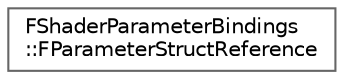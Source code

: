 digraph "Graphical Class Hierarchy"
{
 // INTERACTIVE_SVG=YES
 // LATEX_PDF_SIZE
  bgcolor="transparent";
  edge [fontname=Helvetica,fontsize=10,labelfontname=Helvetica,labelfontsize=10];
  node [fontname=Helvetica,fontsize=10,shape=box,height=0.2,width=0.4];
  rankdir="LR";
  Node0 [id="Node000000",label="FShaderParameterBindings\l::FParameterStructReference",height=0.2,width=0.4,color="grey40", fillcolor="white", style="filled",URL="$d3/dec/structFShaderParameterBindings_1_1FParameterStructReference.html",tooltip=" "];
}
